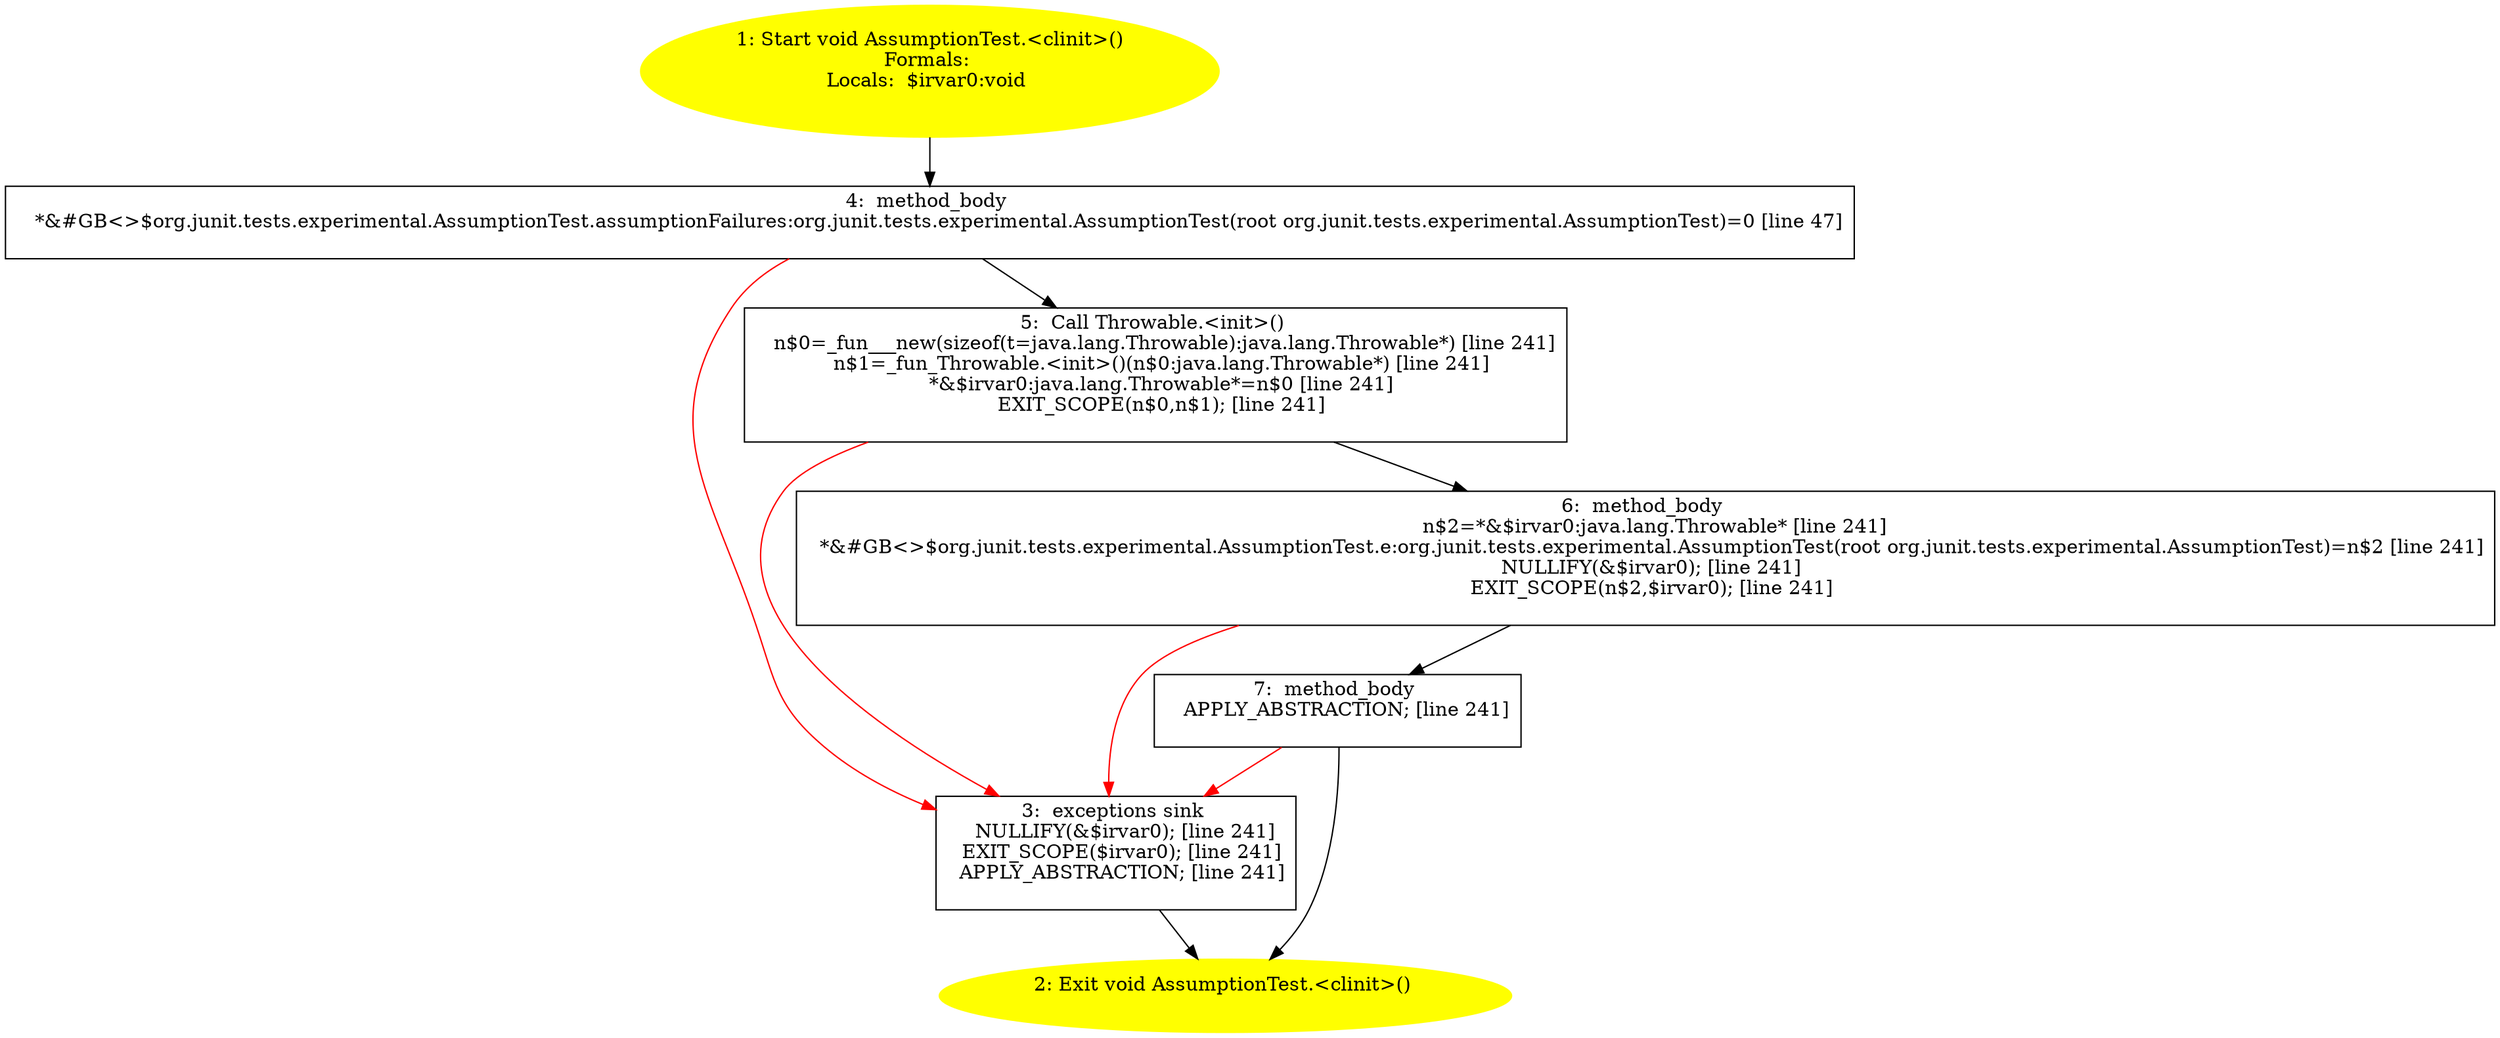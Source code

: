 /* @generated */
digraph cfg {
"org.junit.tests.experimental.AssumptionTest.<clinit>():void.16b886566e6e527ea5241ebbda3de81f_1" [label="1: Start void AssumptionTest.<clinit>()\nFormals: \nLocals:  $irvar0:void \n  " color=yellow style=filled]
	

	 "org.junit.tests.experimental.AssumptionTest.<clinit>():void.16b886566e6e527ea5241ebbda3de81f_1" -> "org.junit.tests.experimental.AssumptionTest.<clinit>():void.16b886566e6e527ea5241ebbda3de81f_4" ;
"org.junit.tests.experimental.AssumptionTest.<clinit>():void.16b886566e6e527ea5241ebbda3de81f_2" [label="2: Exit void AssumptionTest.<clinit>() \n  " color=yellow style=filled]
	

"org.junit.tests.experimental.AssumptionTest.<clinit>():void.16b886566e6e527ea5241ebbda3de81f_3" [label="3:  exceptions sink \n   NULLIFY(&$irvar0); [line 241]\n  EXIT_SCOPE($irvar0); [line 241]\n  APPLY_ABSTRACTION; [line 241]\n " shape="box"]
	

	 "org.junit.tests.experimental.AssumptionTest.<clinit>():void.16b886566e6e527ea5241ebbda3de81f_3" -> "org.junit.tests.experimental.AssumptionTest.<clinit>():void.16b886566e6e527ea5241ebbda3de81f_2" ;
"org.junit.tests.experimental.AssumptionTest.<clinit>():void.16b886566e6e527ea5241ebbda3de81f_4" [label="4:  method_body \n   *&#GB<>$org.junit.tests.experimental.AssumptionTest.assumptionFailures:org.junit.tests.experimental.AssumptionTest(root org.junit.tests.experimental.AssumptionTest)=0 [line 47]\n " shape="box"]
	

	 "org.junit.tests.experimental.AssumptionTest.<clinit>():void.16b886566e6e527ea5241ebbda3de81f_4" -> "org.junit.tests.experimental.AssumptionTest.<clinit>():void.16b886566e6e527ea5241ebbda3de81f_5" ;
	 "org.junit.tests.experimental.AssumptionTest.<clinit>():void.16b886566e6e527ea5241ebbda3de81f_4" -> "org.junit.tests.experimental.AssumptionTest.<clinit>():void.16b886566e6e527ea5241ebbda3de81f_3" [color="red" ];
"org.junit.tests.experimental.AssumptionTest.<clinit>():void.16b886566e6e527ea5241ebbda3de81f_5" [label="5:  Call Throwable.<init>() \n   n$0=_fun___new(sizeof(t=java.lang.Throwable):java.lang.Throwable*) [line 241]\n  n$1=_fun_Throwable.<init>()(n$0:java.lang.Throwable*) [line 241]\n  *&$irvar0:java.lang.Throwable*=n$0 [line 241]\n  EXIT_SCOPE(n$0,n$1); [line 241]\n " shape="box"]
	

	 "org.junit.tests.experimental.AssumptionTest.<clinit>():void.16b886566e6e527ea5241ebbda3de81f_5" -> "org.junit.tests.experimental.AssumptionTest.<clinit>():void.16b886566e6e527ea5241ebbda3de81f_6" ;
	 "org.junit.tests.experimental.AssumptionTest.<clinit>():void.16b886566e6e527ea5241ebbda3de81f_5" -> "org.junit.tests.experimental.AssumptionTest.<clinit>():void.16b886566e6e527ea5241ebbda3de81f_3" [color="red" ];
"org.junit.tests.experimental.AssumptionTest.<clinit>():void.16b886566e6e527ea5241ebbda3de81f_6" [label="6:  method_body \n   n$2=*&$irvar0:java.lang.Throwable* [line 241]\n  *&#GB<>$org.junit.tests.experimental.AssumptionTest.e:org.junit.tests.experimental.AssumptionTest(root org.junit.tests.experimental.AssumptionTest)=n$2 [line 241]\n  NULLIFY(&$irvar0); [line 241]\n  EXIT_SCOPE(n$2,$irvar0); [line 241]\n " shape="box"]
	

	 "org.junit.tests.experimental.AssumptionTest.<clinit>():void.16b886566e6e527ea5241ebbda3de81f_6" -> "org.junit.tests.experimental.AssumptionTest.<clinit>():void.16b886566e6e527ea5241ebbda3de81f_7" ;
	 "org.junit.tests.experimental.AssumptionTest.<clinit>():void.16b886566e6e527ea5241ebbda3de81f_6" -> "org.junit.tests.experimental.AssumptionTest.<clinit>():void.16b886566e6e527ea5241ebbda3de81f_3" [color="red" ];
"org.junit.tests.experimental.AssumptionTest.<clinit>():void.16b886566e6e527ea5241ebbda3de81f_7" [label="7:  method_body \n   APPLY_ABSTRACTION; [line 241]\n " shape="box"]
	

	 "org.junit.tests.experimental.AssumptionTest.<clinit>():void.16b886566e6e527ea5241ebbda3de81f_7" -> "org.junit.tests.experimental.AssumptionTest.<clinit>():void.16b886566e6e527ea5241ebbda3de81f_2" ;
	 "org.junit.tests.experimental.AssumptionTest.<clinit>():void.16b886566e6e527ea5241ebbda3de81f_7" -> "org.junit.tests.experimental.AssumptionTest.<clinit>():void.16b886566e6e527ea5241ebbda3de81f_3" [color="red" ];
}
